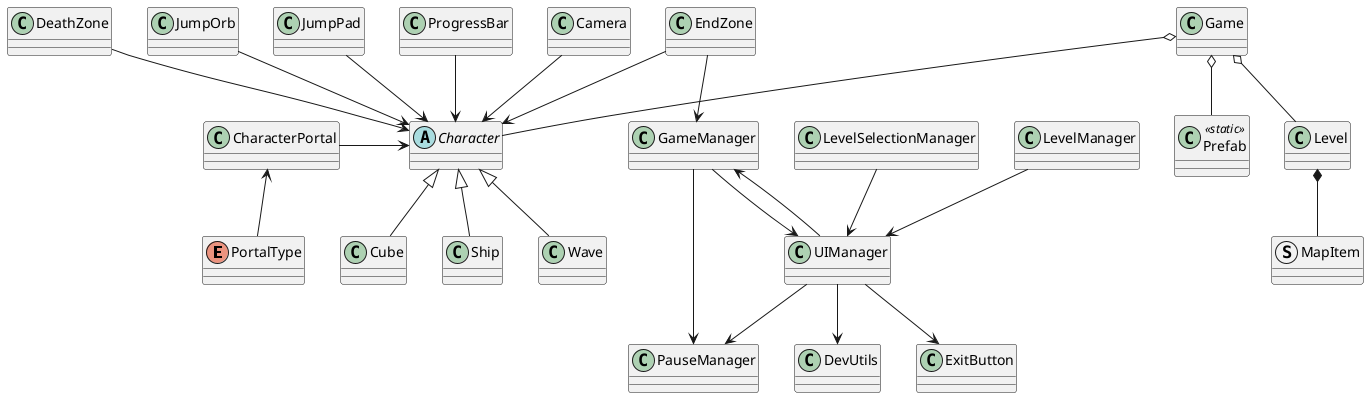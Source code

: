 @startuml GeomeTry

enum PortalType 

class ExitButton

abstract class Character

class Cube

class Ship

class Wave

class PauseManager

class CharacterPortal

class Camera

class DeathZone

class DevUtils

class EndZone

class Game

class GameManager

class JumpOrb

class JumpPad

class Level

class LevelManager

struct MapItem

class Prefab <<static>>

class ProgressBar

class UIManager

' Héritage
Cube -u-|> Character
Ship -u-|> Character
Wave -u-|> Character

' Composition
Level *-- MapItem

' Aggregation
Game o-- Level
Game o-- Prefab
Game o-- Character

' Associations simples
PortalType -u-> CharacterPortal

JumpOrb --> Character
JumpPad --> Character

DeathZone --> Character

EndZone --> Character
EndZone --> GameManager

UIManager --> GameManager
UIManager --> DevUtils
UIManager --> PauseManager
UIManager --> ExitButton

GameManager --> PauseManager
GameManager --> UIManager

LevelManager --> UIManager

CharacterPortal -r-> Character

ProgressBar --> Character

Camera --> Character

LevelSelectionManager --> UIManager

@enduml